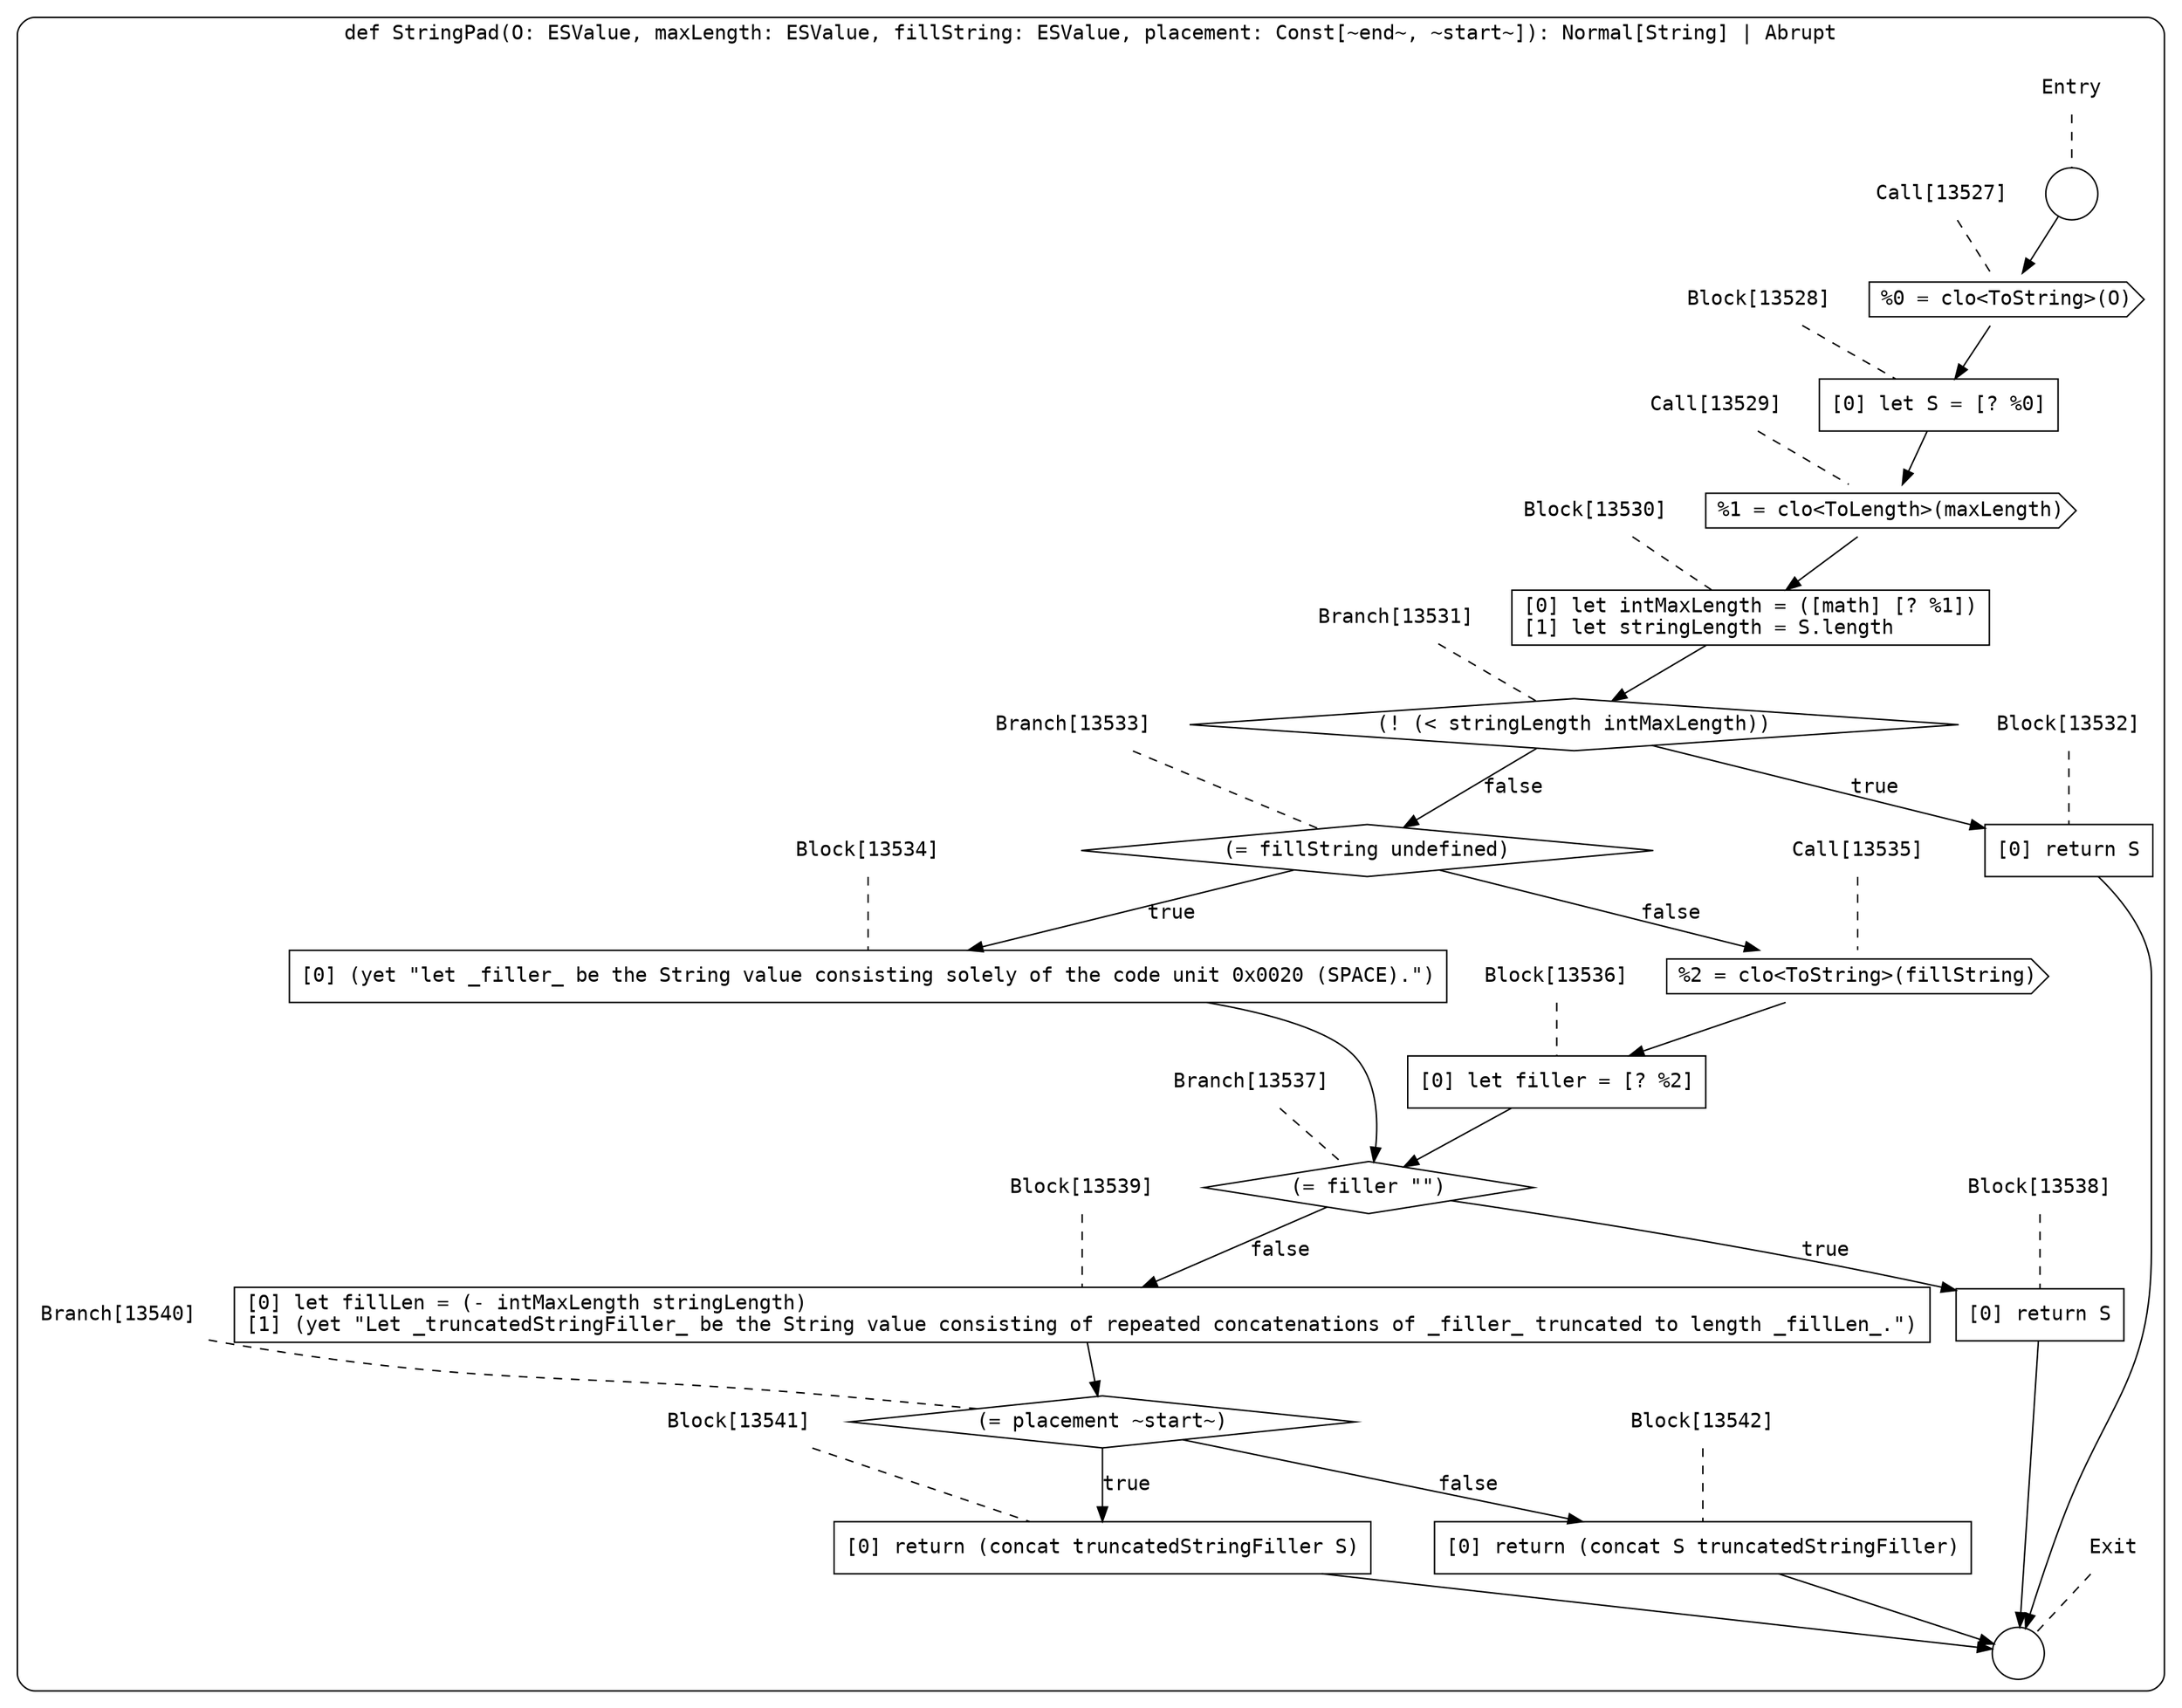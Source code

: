 digraph {
  graph [fontname = "Consolas"]
  node [fontname = "Consolas"]
  edge [fontname = "Consolas"]
  subgraph cluster2183 {
    label = "def StringPad(O: ESValue, maxLength: ESValue, fillString: ESValue, placement: Const[~end~, ~start~]): Normal[String] | Abrupt"
    style = rounded
    cluster2183_entry_name [shape=none, label=<<font color="black">Entry</font>>]
    cluster2183_entry_name -> cluster2183_entry [arrowhead=none, color="black", style=dashed]
    cluster2183_entry [shape=circle label=" " color="black" fillcolor="white" style=filled]
    cluster2183_entry -> node13527 [color="black"]
    cluster2183_exit_name [shape=none, label=<<font color="black">Exit</font>>]
    cluster2183_exit_name -> cluster2183_exit [arrowhead=none, color="black", style=dashed]
    cluster2183_exit [shape=circle label=" " color="black" fillcolor="white" style=filled]
    node13527_name [shape=none, label=<<font color="black">Call[13527]</font>>]
    node13527_name -> node13527 [arrowhead=none, color="black", style=dashed]
    node13527 [shape=cds, label=<<font color="black">%0 = clo&lt;ToString&gt;(O)</font>> color="black" fillcolor="white", style=filled]
    node13527 -> node13528 [color="black"]
    node13528_name [shape=none, label=<<font color="black">Block[13528]</font>>]
    node13528_name -> node13528 [arrowhead=none, color="black", style=dashed]
    node13528 [shape=box, label=<<font color="black">[0] let S = [? %0]<BR ALIGN="LEFT"/></font>> color="black" fillcolor="white", style=filled]
    node13528 -> node13529 [color="black"]
    node13529_name [shape=none, label=<<font color="black">Call[13529]</font>>]
    node13529_name -> node13529 [arrowhead=none, color="black", style=dashed]
    node13529 [shape=cds, label=<<font color="black">%1 = clo&lt;ToLength&gt;(maxLength)</font>> color="black" fillcolor="white", style=filled]
    node13529 -> node13530 [color="black"]
    node13530_name [shape=none, label=<<font color="black">Block[13530]</font>>]
    node13530_name -> node13530 [arrowhead=none, color="black", style=dashed]
    node13530 [shape=box, label=<<font color="black">[0] let intMaxLength = ([math] [? %1])<BR ALIGN="LEFT"/>[1] let stringLength = S.length<BR ALIGN="LEFT"/></font>> color="black" fillcolor="white", style=filled]
    node13530 -> node13531 [color="black"]
    node13531_name [shape=none, label=<<font color="black">Branch[13531]</font>>]
    node13531_name -> node13531 [arrowhead=none, color="black", style=dashed]
    node13531 [shape=diamond, label=<<font color="black">(! (&lt; stringLength intMaxLength))</font>> color="black" fillcolor="white", style=filled]
    node13531 -> node13532 [label=<<font color="black">true</font>> color="black"]
    node13531 -> node13533 [label=<<font color="black">false</font>> color="black"]
    node13532_name [shape=none, label=<<font color="black">Block[13532]</font>>]
    node13532_name -> node13532 [arrowhead=none, color="black", style=dashed]
    node13532 [shape=box, label=<<font color="black">[0] return S<BR ALIGN="LEFT"/></font>> color="black" fillcolor="white", style=filled]
    node13532 -> cluster2183_exit [color="black"]
    node13533_name [shape=none, label=<<font color="black">Branch[13533]</font>>]
    node13533_name -> node13533 [arrowhead=none, color="black", style=dashed]
    node13533 [shape=diamond, label=<<font color="black">(= fillString undefined)</font>> color="black" fillcolor="white", style=filled]
    node13533 -> node13534 [label=<<font color="black">true</font>> color="black"]
    node13533 -> node13535 [label=<<font color="black">false</font>> color="black"]
    node13534_name [shape=none, label=<<font color="black">Block[13534]</font>>]
    node13534_name -> node13534 [arrowhead=none, color="black", style=dashed]
    node13534 [shape=box, label=<<font color="black">[0] (yet &quot;let _filler_ be the String value consisting solely of the code unit 0x0020 (SPACE).&quot;)<BR ALIGN="LEFT"/></font>> color="black" fillcolor="white", style=filled]
    node13534 -> node13537 [color="black"]
    node13535_name [shape=none, label=<<font color="black">Call[13535]</font>>]
    node13535_name -> node13535 [arrowhead=none, color="black", style=dashed]
    node13535 [shape=cds, label=<<font color="black">%2 = clo&lt;ToString&gt;(fillString)</font>> color="black" fillcolor="white", style=filled]
    node13535 -> node13536 [color="black"]
    node13537_name [shape=none, label=<<font color="black">Branch[13537]</font>>]
    node13537_name -> node13537 [arrowhead=none, color="black", style=dashed]
    node13537 [shape=diamond, label=<<font color="black">(= filler &quot;&quot;)</font>> color="black" fillcolor="white", style=filled]
    node13537 -> node13538 [label=<<font color="black">true</font>> color="black"]
    node13537 -> node13539 [label=<<font color="black">false</font>> color="black"]
    node13536_name [shape=none, label=<<font color="black">Block[13536]</font>>]
    node13536_name -> node13536 [arrowhead=none, color="black", style=dashed]
    node13536 [shape=box, label=<<font color="black">[0] let filler = [? %2]<BR ALIGN="LEFT"/></font>> color="black" fillcolor="white", style=filled]
    node13536 -> node13537 [color="black"]
    node13538_name [shape=none, label=<<font color="black">Block[13538]</font>>]
    node13538_name -> node13538 [arrowhead=none, color="black", style=dashed]
    node13538 [shape=box, label=<<font color="black">[0] return S<BR ALIGN="LEFT"/></font>> color="black" fillcolor="white", style=filled]
    node13538 -> cluster2183_exit [color="black"]
    node13539_name [shape=none, label=<<font color="black">Block[13539]</font>>]
    node13539_name -> node13539 [arrowhead=none, color="black", style=dashed]
    node13539 [shape=box, label=<<font color="black">[0] let fillLen = (- intMaxLength stringLength)<BR ALIGN="LEFT"/>[1] (yet &quot;Let _truncatedStringFiller_ be the String value consisting of repeated concatenations of _filler_ truncated to length _fillLen_.&quot;)<BR ALIGN="LEFT"/></font>> color="black" fillcolor="white", style=filled]
    node13539 -> node13540 [color="black"]
    node13540_name [shape=none, label=<<font color="black">Branch[13540]</font>>]
    node13540_name -> node13540 [arrowhead=none, color="black", style=dashed]
    node13540 [shape=diamond, label=<<font color="black">(= placement ~start~)</font>> color="black" fillcolor="white", style=filled]
    node13540 -> node13541 [label=<<font color="black">true</font>> color="black"]
    node13540 -> node13542 [label=<<font color="black">false</font>> color="black"]
    node13541_name [shape=none, label=<<font color="black">Block[13541]</font>>]
    node13541_name -> node13541 [arrowhead=none, color="black", style=dashed]
    node13541 [shape=box, label=<<font color="black">[0] return (concat truncatedStringFiller S)<BR ALIGN="LEFT"/></font>> color="black" fillcolor="white", style=filled]
    node13541 -> cluster2183_exit [color="black"]
    node13542_name [shape=none, label=<<font color="black">Block[13542]</font>>]
    node13542_name -> node13542 [arrowhead=none, color="black", style=dashed]
    node13542 [shape=box, label=<<font color="black">[0] return (concat S truncatedStringFiller)<BR ALIGN="LEFT"/></font>> color="black" fillcolor="white", style=filled]
    node13542 -> cluster2183_exit [color="black"]
  }
}